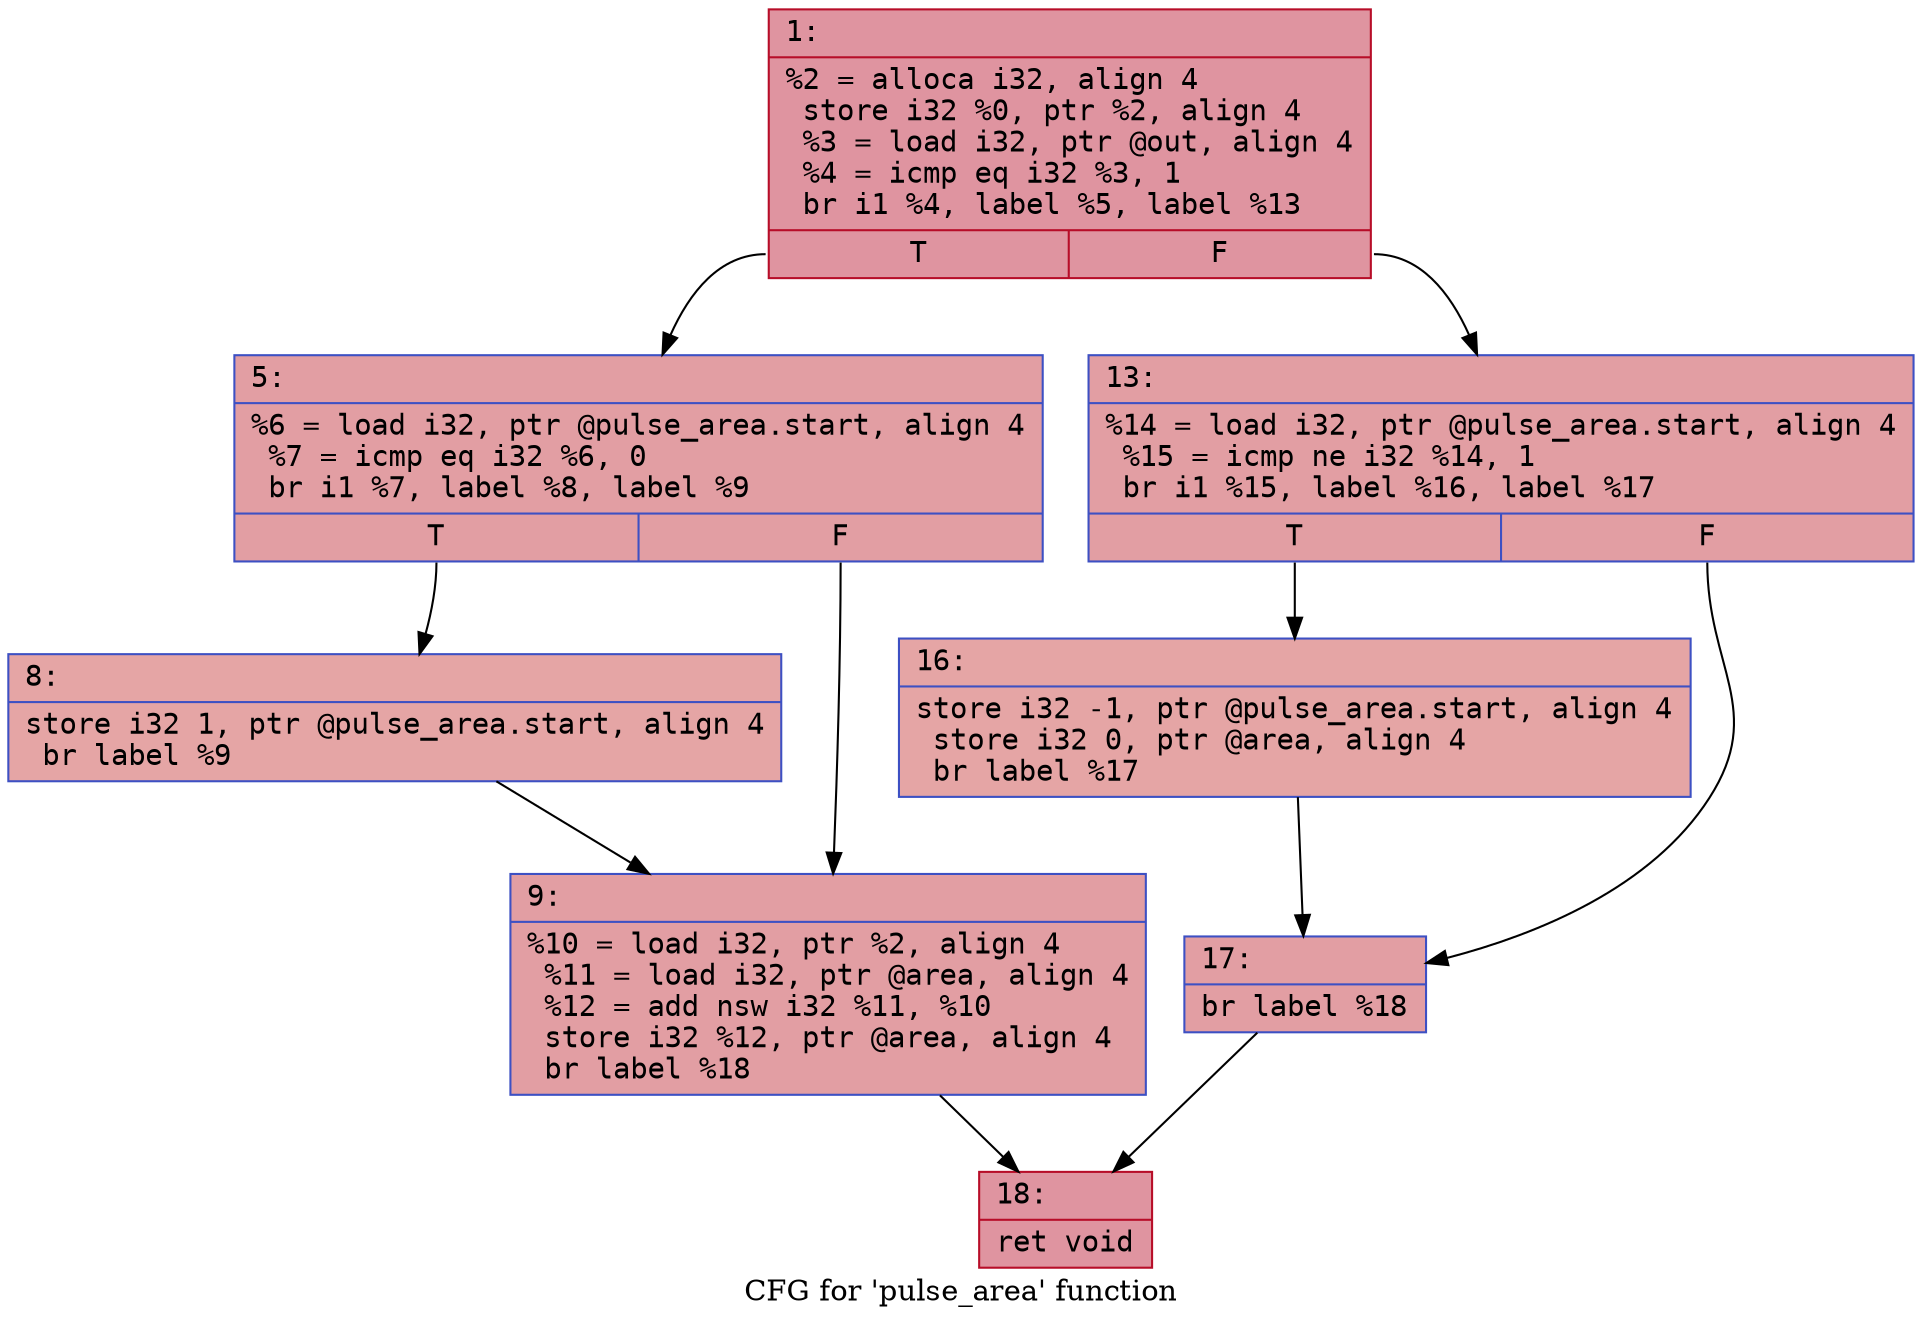 digraph "CFG for 'pulse_area' function" {
	label="CFG for 'pulse_area' function";

	Node0x55799bf650f0 [shape=record,color="#b70d28ff", style=filled, fillcolor="#b70d2870" fontname="Courier",label="{1:\l|  %2 = alloca i32, align 4\l  store i32 %0, ptr %2, align 4\l  %3 = load i32, ptr @out, align 4\l  %4 = icmp eq i32 %3, 1\l  br i1 %4, label %5, label %13\l|{<s0>T|<s1>F}}"];
	Node0x55799bf650f0:s0 -> Node0x55799bf65380[tooltip="1 -> 5\nProbability 50.00%" ];
	Node0x55799bf650f0:s1 -> Node0x55799bf653e0[tooltip="1 -> 13\nProbability 50.00%" ];
	Node0x55799bf65380 [shape=record,color="#3d50c3ff", style=filled, fillcolor="#be242e70" fontname="Courier",label="{5:\l|  %6 = load i32, ptr @pulse_area.start, align 4\l  %7 = icmp eq i32 %6, 0\l  br i1 %7, label %8, label %9\l|{<s0>T|<s1>F}}"];
	Node0x55799bf65380:s0 -> Node0x55799bf65660[tooltip="5 -> 8\nProbability 37.50%" ];
	Node0x55799bf65380:s1 -> Node0x55799bf656c0[tooltip="5 -> 9\nProbability 62.50%" ];
	Node0x55799bf65660 [shape=record,color="#3d50c3ff", style=filled, fillcolor="#c5333470" fontname="Courier",label="{8:\l|  store i32 1, ptr @pulse_area.start, align 4\l  br label %9\l}"];
	Node0x55799bf65660 -> Node0x55799bf656c0[tooltip="8 -> 9\nProbability 100.00%" ];
	Node0x55799bf656c0 [shape=record,color="#3d50c3ff", style=filled, fillcolor="#be242e70" fontname="Courier",label="{9:\l|  %10 = load i32, ptr %2, align 4\l  %11 = load i32, ptr @area, align 4\l  %12 = add nsw i32 %11, %10\l  store i32 %12, ptr @area, align 4\l  br label %18\l}"];
	Node0x55799bf656c0 -> Node0x55799bf65b10[tooltip="9 -> 18\nProbability 100.00%" ];
	Node0x55799bf653e0 [shape=record,color="#3d50c3ff", style=filled, fillcolor="#be242e70" fontname="Courier",label="{13:\l|  %14 = load i32, ptr @pulse_area.start, align 4\l  %15 = icmp ne i32 %14, 1\l  br i1 %15, label %16, label %17\l|{<s0>T|<s1>F}}"];
	Node0x55799bf653e0:s0 -> Node0x55799bf65cf0[tooltip="13 -> 16\nProbability 50.00%" ];
	Node0x55799bf653e0:s1 -> Node0x55799bf65d50[tooltip="13 -> 17\nProbability 50.00%" ];
	Node0x55799bf65cf0 [shape=record,color="#3d50c3ff", style=filled, fillcolor="#c5333470" fontname="Courier",label="{16:\l|  store i32 -1, ptr @pulse_area.start, align 4\l  store i32 0, ptr @area, align 4\l  br label %17\l}"];
	Node0x55799bf65cf0 -> Node0x55799bf65d50[tooltip="16 -> 17\nProbability 100.00%" ];
	Node0x55799bf65d50 [shape=record,color="#3d50c3ff", style=filled, fillcolor="#be242e70" fontname="Courier",label="{17:\l|  br label %18\l}"];
	Node0x55799bf65d50 -> Node0x55799bf65b10[tooltip="17 -> 18\nProbability 100.00%" ];
	Node0x55799bf65b10 [shape=record,color="#b70d28ff", style=filled, fillcolor="#b70d2870" fontname="Courier",label="{18:\l|  ret void\l}"];
}

